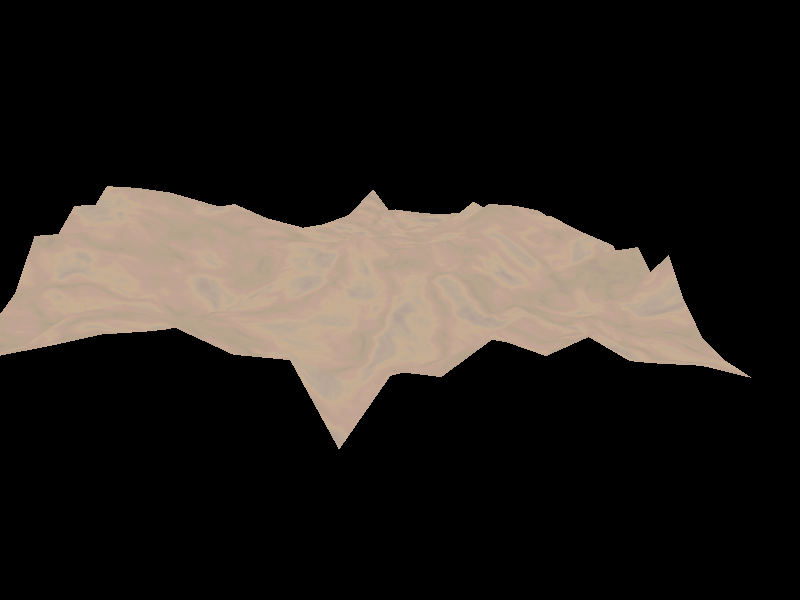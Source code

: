 #include "colors.inc"
#include "stones.inc"
#include "textures.inc"
#include "shapes.inc"
#include "glass.inc"
#include "metals.inc"
#include "woods.inc"
#declare c1 = texture { T_Stone1 scale 1 }
light_source { <0, 2, 2> color White}
camera { location <3, 1, -3> look_at  <3,0,3>  }
mesh {
triangle{< 0.29412, 0.00000, 0.29412>,< 0.58824, 0.10102, 0.29412>,< 0.58824, 0.07689, 0.58824> texture {c1}}
triangle{< 0.29412, 0.00000, 0.29412>,< 0.29412, 0.08625, 0.58824>,< 0.58824, 0.07689, 0.58824> texture {c1}}
triangle{< 0.29412, 0.08625, 0.58824>,< 0.58824, 0.07689, 0.58824>,< 0.58824, 0.17564, 0.88235> texture {c1}}
triangle{< 0.29412, 0.08625, 0.58824>,< 0.29412, 0.16282, 0.88235>,< 0.58824, 0.17564, 0.88235> texture {c1}}
triangle{< 0.29412, 0.16282, 0.88235>,< 0.58824, 0.17564, 0.88235>,< 0.58824, 0.40110, 1.17647> texture {c1}}
triangle{< 0.29412, 0.16282, 0.88235>,< 0.29412, 0.35054, 1.17647>,< 0.58824, 0.40110, 1.17647> texture {c1}}
triangle{< 0.29412, 0.35054, 1.17647>,< 0.58824, 0.40110, 1.17647>,< 0.58824, 0.53009, 1.47059> texture {c1}}
triangle{< 0.29412, 0.35054, 1.17647>,< 0.29412, 0.73699, 1.47059>,< 0.58824, 0.53009, 1.47059> texture {c1}}
triangle{< 0.29412, 0.73699, 1.47059>,< 0.58824, 0.53009, 1.47059>,< 0.58824, 0.75492, 1.76471> texture {c1}}
triangle{< 0.29412, 0.73699, 1.47059>,< 0.29412, 0.71703, 1.76471>,< 0.58824, 0.75492, 1.76471> texture {c1}}
triangle{< 0.29412, 0.71703, 1.76471>,< 0.58824, 0.75492, 1.76471>,< 0.58824, 0.94186, 2.05882> texture {c1}}
triangle{< 0.29412, 0.71703, 1.76471>,< 0.29412, 0.95205, 2.05882>,< 0.58824, 0.94186, 2.05882> texture {c1}}
triangle{< 0.29412, 0.95205, 2.05882>,< 0.58824, 0.94186, 2.05882>,< 0.58824, 0.97059, 2.35294> texture {c1}}
triangle{< 0.29412, 0.95205, 2.05882>,< 0.29412, 0.91636, 2.35294>,< 0.58824, 0.97059, 2.35294> texture {c1}}
triangle{< 0.29412, 0.91636, 2.35294>,< 0.58824, 0.97059, 2.35294>,< 0.58824, 1.10987, 2.64706> texture {c1}}
triangle{< 0.29412, 0.91636, 2.35294>,< 0.29412, 1.12631, 2.64706>,< 0.58824, 1.10987, 2.64706> texture {c1}}
triangle{< 0.29412, 1.12631, 2.64706>,< 0.58824, 1.10987, 2.64706>,< 0.58824, 0.99107, 2.94118> texture {c1}}
triangle{< 0.29412, 1.12631, 2.64706>,< 0.29412, 0.80078, 2.94118>,< 0.58824, 0.99107, 2.94118> texture {c1}}
triangle{< 0.29412, 0.80078, 2.94118>,< 0.58824, 0.99107, 2.94118>,< 0.58824, 0.78694, 3.23529> texture {c1}}
triangle{< 0.29412, 0.80078, 2.94118>,< 0.29412, 0.65139, 3.23529>,< 0.58824, 0.78694, 3.23529> texture {c1}}
triangle{< 0.29412, 0.65139, 3.23529>,< 0.58824, 0.78694, 3.23529>,< 0.58824, 0.60315, 3.52941> texture {c1}}
triangle{< 0.29412, 0.65139, 3.23529>,< 0.29412, 0.52915, 3.52941>,< 0.58824, 0.60315, 3.52941> texture {c1}}
triangle{< 0.29412, 0.52915, 3.52941>,< 0.58824, 0.60315, 3.52941>,< 0.58824, 0.44604, 3.82353> texture {c1}}
triangle{< 0.29412, 0.52915, 3.52941>,< 0.29412, 0.36533, 3.82353>,< 0.58824, 0.44604, 3.82353> texture {c1}}
triangle{< 0.29412, 0.36533, 3.82353>,< 0.58824, 0.44604, 3.82353>,< 0.58824, 0.38926, 4.11765> texture {c1}}
triangle{< 0.29412, 0.36533, 3.82353>,< 0.29412, 0.33351, 4.11765>,< 0.58824, 0.38926, 4.11765> texture {c1}}
triangle{< 0.29412, 0.33351, 4.11765>,< 0.58824, 0.38926, 4.11765>,< 0.58824, 0.32905, 4.41176> texture {c1}}
triangle{< 0.29412, 0.33351, 4.11765>,< 0.29412, 0.33498, 4.41176>,< 0.58824, 0.32905, 4.41176> texture {c1}}
triangle{< 0.29412, 0.33498, 4.41176>,< 0.58824, 0.32905, 4.41176>,< 0.58824, 0.30423, 4.70588> texture {c1}}
triangle{< 0.29412, 0.33498, 4.41176>,< 0.29412, 0.21127, 4.70588>,< 0.58824, 0.30423, 4.70588> texture {c1}}
triangle{< 0.29412, 0.21127, 4.70588>,< 0.58824, 0.30423, 4.70588>,< 0.58824, 0.21513, 5.00000> texture {c1}}
triangle{< 0.29412, 0.21127, 4.70588>,< 0.29412, 0.00000, 5.00000>,< 0.58824, 0.21513, 5.00000> texture {c1}}
triangle{< 0.58824, 0.10102, 0.29412>,< 0.88235, 0.18938, 0.29412>,< 0.88235, 0.12125, 0.58824> texture {c1}}
triangle{< 0.58824, 0.10102, 0.29412>,< 0.58824, 0.07689, 0.58824>,< 0.88235, 0.12125, 0.58824> texture {c1}}
triangle{< 0.58824, 0.07689, 0.58824>,< 0.88235, 0.12125, 0.58824>,< 0.88235, 0.11469, 0.88235> texture {c1}}
triangle{< 0.58824, 0.07689, 0.58824>,< 0.58824, 0.17564, 0.88235>,< 0.88235, 0.11469, 0.88235> texture {c1}}
triangle{< 0.58824, 0.17564, 0.88235>,< 0.88235, 0.11469, 0.88235>,< 0.88235, 0.25413, 1.17647> texture {c1}}
triangle{< 0.58824, 0.17564, 0.88235>,< 0.58824, 0.40110, 1.17647>,< 0.88235, 0.25413, 1.17647> texture {c1}}
triangle{< 0.58824, 0.40110, 1.17647>,< 0.88235, 0.25413, 1.17647>,< 0.88235, 0.51562, 1.47059> texture {c1}}
triangle{< 0.58824, 0.40110, 1.17647>,< 0.58824, 0.53009, 1.47059>,< 0.88235, 0.51562, 1.47059> texture {c1}}
triangle{< 0.58824, 0.53009, 1.47059>,< 0.88235, 0.51562, 1.47059>,< 0.88235, 0.70409, 1.76471> texture {c1}}
triangle{< 0.58824, 0.53009, 1.47059>,< 0.58824, 0.75492, 1.76471>,< 0.88235, 0.70409, 1.76471> texture {c1}}
triangle{< 0.58824, 0.75492, 1.76471>,< 0.88235, 0.70409, 1.76471>,< 0.88235, 0.83213, 2.05882> texture {c1}}
triangle{< 0.58824, 0.75492, 1.76471>,< 0.58824, 0.94186, 2.05882>,< 0.88235, 0.83213, 2.05882> texture {c1}}
triangle{< 0.58824, 0.94186, 2.05882>,< 0.88235, 0.83213, 2.05882>,< 0.88235, 0.91396, 2.35294> texture {c1}}
triangle{< 0.58824, 0.94186, 2.05882>,< 0.58824, 0.97059, 2.35294>,< 0.88235, 0.91396, 2.35294> texture {c1}}
triangle{< 0.58824, 0.97059, 2.35294>,< 0.88235, 0.91396, 2.35294>,< 0.88235, 1.06682, 2.64706> texture {c1}}
triangle{< 0.58824, 0.97059, 2.35294>,< 0.58824, 1.10987, 2.64706>,< 0.88235, 1.06682, 2.64706> texture {c1}}
triangle{< 0.58824, 1.10987, 2.64706>,< 0.88235, 1.06682, 2.64706>,< 0.88235, 0.93853, 2.94118> texture {c1}}
triangle{< 0.58824, 1.10987, 2.64706>,< 0.58824, 0.99107, 2.94118>,< 0.88235, 0.93853, 2.94118> texture {c1}}
triangle{< 0.58824, 0.99107, 2.94118>,< 0.88235, 0.93853, 2.94118>,< 0.88235, 0.90801, 3.23529> texture {c1}}
triangle{< 0.58824, 0.99107, 2.94118>,< 0.58824, 0.78694, 3.23529>,< 0.88235, 0.90801, 3.23529> texture {c1}}
triangle{< 0.58824, 0.78694, 3.23529>,< 0.88235, 0.90801, 3.23529>,< 0.88235, 0.62305, 3.52941> texture {c1}}
triangle{< 0.58824, 0.78694, 3.23529>,< 0.58824, 0.60315, 3.52941>,< 0.88235, 0.62305, 3.52941> texture {c1}}
triangle{< 0.58824, 0.60315, 3.52941>,< 0.88235, 0.62305, 3.52941>,< 0.88235, 0.43331, 3.82353> texture {c1}}
triangle{< 0.58824, 0.60315, 3.52941>,< 0.58824, 0.44604, 3.82353>,< 0.88235, 0.43331, 3.82353> texture {c1}}
triangle{< 0.58824, 0.44604, 3.82353>,< 0.88235, 0.43331, 3.82353>,< 0.88235, 0.34369, 4.11765> texture {c1}}
triangle{< 0.58824, 0.44604, 3.82353>,< 0.58824, 0.38926, 4.11765>,< 0.88235, 0.34369, 4.11765> texture {c1}}
triangle{< 0.58824, 0.38926, 4.11765>,< 0.88235, 0.34369, 4.11765>,< 0.88235, 0.39161, 4.41176> texture {c1}}
triangle{< 0.58824, 0.38926, 4.11765>,< 0.58824, 0.32905, 4.41176>,< 0.88235, 0.39161, 4.41176> texture {c1}}
triangle{< 0.58824, 0.32905, 4.41176>,< 0.88235, 0.39161, 4.41176>,< 0.88235, 0.27337, 4.70588> texture {c1}}
triangle{< 0.58824, 0.32905, 4.41176>,< 0.58824, 0.30423, 4.70588>,< 0.88235, 0.27337, 4.70588> texture {c1}}
triangle{< 0.58824, 0.30423, 4.70588>,< 0.88235, 0.27337, 4.70588>,< 0.88235, 0.22332, 5.00000> texture {c1}}
triangle{< 0.58824, 0.30423, 4.70588>,< 0.58824, 0.21513, 5.00000>,< 0.88235, 0.22332, 5.00000> texture {c1}}
triangle{< 0.88235, 0.18938, 0.29412>,< 1.17647, 0.37427, 0.29412>,< 1.17647, 0.18771, 0.58824> texture {c1}}
triangle{< 0.88235, 0.18938, 0.29412>,< 0.88235, 0.12125, 0.58824>,< 1.17647, 0.18771, 0.58824> texture {c1}}
triangle{< 0.88235, 0.12125, 0.58824>,< 1.17647, 0.18771, 0.58824>,< 1.17647, 0.24626, 0.88235> texture {c1}}
triangle{< 0.88235, 0.12125, 0.58824>,< 0.88235, 0.11469, 0.88235>,< 1.17647, 0.24626, 0.88235> texture {c1}}
triangle{< 0.88235, 0.11469, 0.88235>,< 1.17647, 0.24626, 0.88235>,< 1.17647, 0.23398, 1.17647> texture {c1}}
triangle{< 0.88235, 0.11469, 0.88235>,< 0.88235, 0.25413, 1.17647>,< 1.17647, 0.23398, 1.17647> texture {c1}}
triangle{< 0.88235, 0.25413, 1.17647>,< 1.17647, 0.23398, 1.17647>,< 1.17647, 0.32908, 1.47059> texture {c1}}
triangle{< 0.88235, 0.25413, 1.17647>,< 0.88235, 0.51562, 1.47059>,< 1.17647, 0.32908, 1.47059> texture {c1}}
triangle{< 0.88235, 0.51562, 1.47059>,< 1.17647, 0.32908, 1.47059>,< 1.17647, 0.53430, 1.76471> texture {c1}}
triangle{< 0.88235, 0.51562, 1.47059>,< 0.88235, 0.70409, 1.76471>,< 1.17647, 0.53430, 1.76471> texture {c1}}
triangle{< 0.88235, 0.70409, 1.76471>,< 1.17647, 0.53430, 1.76471>,< 1.17647, 0.64609, 2.05882> texture {c1}}
triangle{< 0.88235, 0.70409, 1.76471>,< 0.88235, 0.83213, 2.05882>,< 1.17647, 0.64609, 2.05882> texture {c1}}
triangle{< 0.88235, 0.83213, 2.05882>,< 1.17647, 0.64609, 2.05882>,< 1.17647, 0.85689, 2.35294> texture {c1}}
triangle{< 0.88235, 0.83213, 2.05882>,< 0.88235, 0.91396, 2.35294>,< 1.17647, 0.85689, 2.35294> texture {c1}}
triangle{< 0.88235, 0.91396, 2.35294>,< 1.17647, 0.85689, 2.35294>,< 1.17647, 0.91746, 2.64706> texture {c1}}
triangle{< 0.88235, 0.91396, 2.35294>,< 0.88235, 1.06682, 2.64706>,< 1.17647, 0.91746, 2.64706> texture {c1}}
triangle{< 0.88235, 1.06682, 2.64706>,< 1.17647, 0.91746, 2.64706>,< 1.17647, 0.95354, 2.94118> texture {c1}}
triangle{< 0.88235, 1.06682, 2.64706>,< 0.88235, 0.93853, 2.94118>,< 1.17647, 0.95354, 2.94118> texture {c1}}
triangle{< 0.88235, 0.93853, 2.94118>,< 1.17647, 0.95354, 2.94118>,< 1.17647, 0.80259, 3.23529> texture {c1}}
triangle{< 0.88235, 0.93853, 2.94118>,< 0.88235, 0.90801, 3.23529>,< 1.17647, 0.80259, 3.23529> texture {c1}}
triangle{< 0.88235, 0.90801, 3.23529>,< 1.17647, 0.80259, 3.23529>,< 1.17647, 0.60921, 3.52941> texture {c1}}
triangle{< 0.88235, 0.90801, 3.23529>,< 0.88235, 0.62305, 3.52941>,< 1.17647, 0.60921, 3.52941> texture {c1}}
triangle{< 0.88235, 0.62305, 3.52941>,< 1.17647, 0.60921, 3.52941>,< 1.17647, 0.55010, 3.82353> texture {c1}}
triangle{< 0.88235, 0.62305, 3.52941>,< 0.88235, 0.43331, 3.82353>,< 1.17647, 0.55010, 3.82353> texture {c1}}
triangle{< 0.88235, 0.43331, 3.82353>,< 1.17647, 0.55010, 3.82353>,< 1.17647, 0.41888, 4.11765> texture {c1}}
triangle{< 0.88235, 0.43331, 3.82353>,< 0.88235, 0.34369, 4.11765>,< 1.17647, 0.41888, 4.11765> texture {c1}}
triangle{< 0.88235, 0.34369, 4.11765>,< 1.17647, 0.41888, 4.11765>,< 1.17647, 0.37822, 4.41176> texture {c1}}
triangle{< 0.88235, 0.34369, 4.11765>,< 0.88235, 0.39161, 4.41176>,< 1.17647, 0.37822, 4.41176> texture {c1}}
triangle{< 0.88235, 0.39161, 4.41176>,< 1.17647, 0.37822, 4.41176>,< 1.17647, 0.40988, 4.70588> texture {c1}}
triangle{< 0.88235, 0.39161, 4.41176>,< 0.88235, 0.27337, 4.70588>,< 1.17647, 0.40988, 4.70588> texture {c1}}
triangle{< 0.88235, 0.27337, 4.70588>,< 1.17647, 0.40988, 4.70588>,< 1.17647, 0.23265, 5.00000> texture {c1}}
triangle{< 0.88235, 0.27337, 4.70588>,< 0.88235, 0.22332, 5.00000>,< 1.17647, 0.23265, 5.00000> texture {c1}}
triangle{< 1.17647, 0.37427, 0.29412>,< 1.47059, 0.42715, 0.29412>,< 1.47059, 0.20752, 0.58824> texture {c1}}
triangle{< 1.17647, 0.37427, 0.29412>,< 1.17647, 0.18771, 0.58824>,< 1.47059, 0.20752, 0.58824> texture {c1}}
triangle{< 1.17647, 0.18771, 0.58824>,< 1.47059, 0.20752, 0.58824>,< 1.47059, 0.15670, 0.88235> texture {c1}}
triangle{< 1.17647, 0.18771, 0.58824>,< 1.17647, 0.24626, 0.88235>,< 1.47059, 0.15670, 0.88235> texture {c1}}
triangle{< 1.17647, 0.24626, 0.88235>,< 1.47059, 0.15670, 0.88235>,< 1.47059, 0.17654, 1.17647> texture {c1}}
triangle{< 1.17647, 0.24626, 0.88235>,< 1.17647, 0.23398, 1.17647>,< 1.47059, 0.17654, 1.17647> texture {c1}}
triangle{< 1.17647, 0.23398, 1.17647>,< 1.47059, 0.17654, 1.17647>,< 1.47059,-0.01573, 1.47059> texture {c1}}
triangle{< 1.17647, 0.23398, 1.17647>,< 1.17647, 0.32908, 1.47059>,< 1.47059,-0.01573, 1.47059> texture {c1}}
triangle{< 1.17647, 0.32908, 1.47059>,< 1.47059,-0.01573, 1.47059>,< 1.47059, 0.40917, 1.76471> texture {c1}}
triangle{< 1.17647, 0.32908, 1.47059>,< 1.17647, 0.53430, 1.76471>,< 1.47059, 0.40917, 1.76471> texture {c1}}
triangle{< 1.17647, 0.53430, 1.76471>,< 1.47059, 0.40917, 1.76471>,< 1.47059, 0.64279, 2.05882> texture {c1}}
triangle{< 1.17647, 0.53430, 1.76471>,< 1.17647, 0.64609, 2.05882>,< 1.47059, 0.64279, 2.05882> texture {c1}}
triangle{< 1.17647, 0.64609, 2.05882>,< 1.47059, 0.64279, 2.05882>,< 1.47059, 0.82530, 2.35294> texture {c1}}
triangle{< 1.17647, 0.64609, 2.05882>,< 1.17647, 0.85689, 2.35294>,< 1.47059, 0.82530, 2.35294> texture {c1}}
triangle{< 1.17647, 0.85689, 2.35294>,< 1.47059, 0.82530, 2.35294>,< 1.47059, 0.96235, 2.64706> texture {c1}}
triangle{< 1.17647, 0.85689, 2.35294>,< 1.17647, 0.91746, 2.64706>,< 1.47059, 0.96235, 2.64706> texture {c1}}
triangle{< 1.17647, 0.91746, 2.64706>,< 1.47059, 0.96235, 2.64706>,< 1.47059, 0.87639, 2.94118> texture {c1}}
triangle{< 1.17647, 0.91746, 2.64706>,< 1.17647, 0.95354, 2.94118>,< 1.47059, 0.87639, 2.94118> texture {c1}}
triangle{< 1.17647, 0.95354, 2.94118>,< 1.47059, 0.87639, 2.94118>,< 1.47059, 0.83357, 3.23529> texture {c1}}
triangle{< 1.17647, 0.95354, 2.94118>,< 1.17647, 0.80259, 3.23529>,< 1.47059, 0.83357, 3.23529> texture {c1}}
triangle{< 1.17647, 0.80259, 3.23529>,< 1.47059, 0.83357, 3.23529>,< 1.47059, 0.63542, 3.52941> texture {c1}}
triangle{< 1.17647, 0.80259, 3.23529>,< 1.17647, 0.60921, 3.52941>,< 1.47059, 0.63542, 3.52941> texture {c1}}
triangle{< 1.17647, 0.60921, 3.52941>,< 1.47059, 0.63542, 3.52941>,< 1.47059, 0.53342, 3.82353> texture {c1}}
triangle{< 1.17647, 0.60921, 3.52941>,< 1.17647, 0.55010, 3.82353>,< 1.47059, 0.53342, 3.82353> texture {c1}}
triangle{< 1.17647, 0.55010, 3.82353>,< 1.47059, 0.53342, 3.82353>,< 1.47059, 0.49394, 4.11765> texture {c1}}
triangle{< 1.17647, 0.55010, 3.82353>,< 1.17647, 0.41888, 4.11765>,< 1.47059, 0.49394, 4.11765> texture {c1}}
triangle{< 1.17647, 0.41888, 4.11765>,< 1.47059, 0.49394, 4.11765>,< 1.47059, 0.60269, 4.41176> texture {c1}}
triangle{< 1.17647, 0.41888, 4.11765>,< 1.17647, 0.37822, 4.41176>,< 1.47059, 0.60269, 4.41176> texture {c1}}
triangle{< 1.17647, 0.37822, 4.41176>,< 1.47059, 0.60269, 4.41176>,< 1.47059, 0.51535, 4.70588> texture {c1}}
triangle{< 1.17647, 0.37822, 4.41176>,< 1.17647, 0.40988, 4.70588>,< 1.47059, 0.51535, 4.70588> texture {c1}}
triangle{< 1.17647, 0.40988, 4.70588>,< 1.47059, 0.51535, 4.70588>,< 1.47059, 0.40219, 5.00000> texture {c1}}
triangle{< 1.17647, 0.40988, 4.70588>,< 1.17647, 0.23265, 5.00000>,< 1.47059, 0.40219, 5.00000> texture {c1}}
triangle{< 1.47059, 0.42715, 0.29412>,< 1.76471, 0.28148, 0.29412>,< 1.76471, 0.27038, 0.58824> texture {c1}}
triangle{< 1.47059, 0.42715, 0.29412>,< 1.47059, 0.20752, 0.58824>,< 1.76471, 0.27038, 0.58824> texture {c1}}
triangle{< 1.47059, 0.20752, 0.58824>,< 1.76471, 0.27038, 0.58824>,< 1.76471, 0.24097, 0.88235> texture {c1}}
triangle{< 1.47059, 0.20752, 0.58824>,< 1.47059, 0.15670, 0.88235>,< 1.76471, 0.24097, 0.88235> texture {c1}}
triangle{< 1.47059, 0.15670, 0.88235>,< 1.76471, 0.24097, 0.88235>,< 1.76471, 0.23575, 1.17647> texture {c1}}
triangle{< 1.47059, 0.15670, 0.88235>,< 1.47059, 0.17654, 1.17647>,< 1.76471, 0.23575, 1.17647> texture {c1}}
triangle{< 1.47059, 0.17654, 1.17647>,< 1.76471, 0.23575, 1.17647>,< 1.76471, 0.17179, 1.47059> texture {c1}}
triangle{< 1.47059, 0.17654, 1.17647>,< 1.47059,-0.01573, 1.47059>,< 1.76471, 0.17179, 1.47059> texture {c1}}
triangle{< 1.47059,-0.01573, 1.47059>,< 1.76471, 0.17179, 1.47059>,< 1.76471, 0.32699, 1.76471> texture {c1}}
triangle{< 1.47059,-0.01573, 1.47059>,< 1.47059, 0.40917, 1.76471>,< 1.76471, 0.32699, 1.76471> texture {c1}}
triangle{< 1.47059, 0.40917, 1.76471>,< 1.76471, 0.32699, 1.76471>,< 1.76471, 0.55132, 2.05882> texture {c1}}
triangle{< 1.47059, 0.40917, 1.76471>,< 1.47059, 0.64279, 2.05882>,< 1.76471, 0.55132, 2.05882> texture {c1}}
triangle{< 1.47059, 0.64279, 2.05882>,< 1.76471, 0.55132, 2.05882>,< 1.76471, 0.74461, 2.35294> texture {c1}}
triangle{< 1.47059, 0.64279, 2.05882>,< 1.47059, 0.82530, 2.35294>,< 1.76471, 0.74461, 2.35294> texture {c1}}
triangle{< 1.47059, 0.82530, 2.35294>,< 1.76471, 0.74461, 2.35294>,< 1.76471, 0.83227, 2.64706> texture {c1}}
triangle{< 1.47059, 0.82530, 2.35294>,< 1.47059, 0.96235, 2.64706>,< 1.76471, 0.83227, 2.64706> texture {c1}}
triangle{< 1.47059, 0.96235, 2.64706>,< 1.76471, 0.83227, 2.64706>,< 1.76471, 0.78751, 2.94118> texture {c1}}
triangle{< 1.47059, 0.96235, 2.64706>,< 1.47059, 0.87639, 2.94118>,< 1.76471, 0.78751, 2.94118> texture {c1}}
triangle{< 1.47059, 0.87639, 2.94118>,< 1.76471, 0.78751, 2.94118>,< 1.76471, 0.73884, 3.23529> texture {c1}}
triangle{< 1.47059, 0.87639, 2.94118>,< 1.47059, 0.83357, 3.23529>,< 1.76471, 0.73884, 3.23529> texture {c1}}
triangle{< 1.47059, 0.83357, 3.23529>,< 1.76471, 0.73884, 3.23529>,< 1.76471, 0.53539, 3.52941> texture {c1}}
triangle{< 1.47059, 0.83357, 3.23529>,< 1.47059, 0.63542, 3.52941>,< 1.76471, 0.53539, 3.52941> texture {c1}}
triangle{< 1.47059, 0.63542, 3.52941>,< 1.76471, 0.53539, 3.52941>,< 1.76471, 0.45483, 3.82353> texture {c1}}
triangle{< 1.47059, 0.63542, 3.52941>,< 1.47059, 0.53342, 3.82353>,< 1.76471, 0.45483, 3.82353> texture {c1}}
triangle{< 1.47059, 0.53342, 3.82353>,< 1.76471, 0.45483, 3.82353>,< 1.76471, 0.55115, 4.11765> texture {c1}}
triangle{< 1.47059, 0.53342, 3.82353>,< 1.47059, 0.49394, 4.11765>,< 1.76471, 0.55115, 4.11765> texture {c1}}
triangle{< 1.47059, 0.49394, 4.11765>,< 1.76471, 0.55115, 4.11765>,< 1.76471, 0.65598, 4.41176> texture {c1}}
triangle{< 1.47059, 0.49394, 4.11765>,< 1.47059, 0.60269, 4.41176>,< 1.76471, 0.65598, 4.41176> texture {c1}}
triangle{< 1.47059, 0.60269, 4.41176>,< 1.76471, 0.65598, 4.41176>,< 1.76471, 0.49000, 4.70588> texture {c1}}
triangle{< 1.47059, 0.60269, 4.41176>,< 1.47059, 0.51535, 4.70588>,< 1.76471, 0.49000, 4.70588> texture {c1}}
triangle{< 1.47059, 0.51535, 4.70588>,< 1.76471, 0.49000, 4.70588>,< 1.76471, 0.45129, 5.00000> texture {c1}}
triangle{< 1.47059, 0.51535, 4.70588>,< 1.47059, 0.40219, 5.00000>,< 1.76471, 0.45129, 5.00000> texture {c1}}
triangle{< 1.76471, 0.28148, 0.29412>,< 2.05882, 0.13748, 0.29412>,< 2.05882, 0.15096, 0.58824> texture {c1}}
triangle{< 1.76471, 0.28148, 0.29412>,< 1.76471, 0.27038, 0.58824>,< 2.05882, 0.15096, 0.58824> texture {c1}}
triangle{< 1.76471, 0.27038, 0.58824>,< 2.05882, 0.15096, 0.58824>,< 2.05882, 0.18151, 0.88235> texture {c1}}
triangle{< 1.76471, 0.27038, 0.58824>,< 1.76471, 0.24097, 0.88235>,< 2.05882, 0.18151, 0.88235> texture {c1}}
triangle{< 1.76471, 0.24097, 0.88235>,< 2.05882, 0.18151, 0.88235>,< 2.05882, 0.22862, 1.17647> texture {c1}}
triangle{< 1.76471, 0.24097, 0.88235>,< 1.76471, 0.23575, 1.17647>,< 2.05882, 0.22862, 1.17647> texture {c1}}
triangle{< 1.76471, 0.23575, 1.17647>,< 2.05882, 0.22862, 1.17647>,< 2.05882, 0.34272, 1.47059> texture {c1}}
triangle{< 1.76471, 0.23575, 1.17647>,< 1.76471, 0.17179, 1.47059>,< 2.05882, 0.34272, 1.47059> texture {c1}}
triangle{< 1.76471, 0.17179, 1.47059>,< 2.05882, 0.34272, 1.47059>,< 2.05882, 0.42880, 1.76471> texture {c1}}
triangle{< 1.76471, 0.17179, 1.47059>,< 1.76471, 0.32699, 1.76471>,< 2.05882, 0.42880, 1.76471> texture {c1}}
triangle{< 1.76471, 0.32699, 1.76471>,< 2.05882, 0.42880, 1.76471>,< 2.05882, 0.57508, 2.05882> texture {c1}}
triangle{< 1.76471, 0.32699, 1.76471>,< 1.76471, 0.55132, 2.05882>,< 2.05882, 0.57508, 2.05882> texture {c1}}
triangle{< 1.76471, 0.55132, 2.05882>,< 2.05882, 0.57508, 2.05882>,< 2.05882, 0.64145, 2.35294> texture {c1}}
triangle{< 1.76471, 0.55132, 2.05882>,< 1.76471, 0.74461, 2.35294>,< 2.05882, 0.64145, 2.35294> texture {c1}}
triangle{< 1.76471, 0.74461, 2.35294>,< 2.05882, 0.64145, 2.35294>,< 2.05882, 0.75419, 2.64706> texture {c1}}
triangle{< 1.76471, 0.74461, 2.35294>,< 1.76471, 0.83227, 2.64706>,< 2.05882, 0.75419, 2.64706> texture {c1}}
triangle{< 1.76471, 0.83227, 2.64706>,< 2.05882, 0.75419, 2.64706>,< 2.05882, 0.70412, 2.94118> texture {c1}}
triangle{< 1.76471, 0.83227, 2.64706>,< 1.76471, 0.78751, 2.94118>,< 2.05882, 0.70412, 2.94118> texture {c1}}
triangle{< 1.76471, 0.78751, 2.94118>,< 2.05882, 0.70412, 2.94118>,< 2.05882, 0.61951, 3.23529> texture {c1}}
triangle{< 1.76471, 0.78751, 2.94118>,< 1.76471, 0.73884, 3.23529>,< 2.05882, 0.61951, 3.23529> texture {c1}}
triangle{< 1.76471, 0.73884, 3.23529>,< 2.05882, 0.61951, 3.23529>,< 2.05882, 0.53101, 3.52941> texture {c1}}
triangle{< 1.76471, 0.73884, 3.23529>,< 1.76471, 0.53539, 3.52941>,< 2.05882, 0.53101, 3.52941> texture {c1}}
triangle{< 1.76471, 0.53539, 3.52941>,< 2.05882, 0.53101, 3.52941>,< 2.05882, 0.46749, 3.82353> texture {c1}}
triangle{< 1.76471, 0.53539, 3.52941>,< 1.76471, 0.45483, 3.82353>,< 2.05882, 0.46749, 3.82353> texture {c1}}
triangle{< 1.76471, 0.45483, 3.82353>,< 2.05882, 0.46749, 3.82353>,< 2.05882, 0.64445, 4.11765> texture {c1}}
triangle{< 1.76471, 0.45483, 3.82353>,< 1.76471, 0.55115, 4.11765>,< 2.05882, 0.64445, 4.11765> texture {c1}}
triangle{< 1.76471, 0.55115, 4.11765>,< 2.05882, 0.64445, 4.11765>,< 2.05882, 0.70524, 4.41176> texture {c1}}
triangle{< 1.76471, 0.55115, 4.11765>,< 1.76471, 0.65598, 4.41176>,< 2.05882, 0.70524, 4.41176> texture {c1}}
triangle{< 1.76471, 0.65598, 4.41176>,< 2.05882, 0.70524, 4.41176>,< 2.05882, 0.66578, 4.70588> texture {c1}}
triangle{< 1.76471, 0.65598, 4.41176>,< 1.76471, 0.49000, 4.70588>,< 2.05882, 0.66578, 4.70588> texture {c1}}
triangle{< 1.76471, 0.49000, 4.70588>,< 2.05882, 0.66578, 4.70588>,< 2.05882, 0.46612, 5.00000> texture {c1}}
triangle{< 1.76471, 0.49000, 4.70588>,< 1.76471, 0.45129, 5.00000>,< 2.05882, 0.46612, 5.00000> texture {c1}}
triangle{< 2.05882, 0.13748, 0.29412>,< 2.35294, 0.15863, 0.29412>,< 2.35294, 0.02293, 0.58824> texture {c1}}
triangle{< 2.05882, 0.13748, 0.29412>,< 2.05882, 0.15096, 0.58824>,< 2.35294, 0.02293, 0.58824> texture {c1}}
triangle{< 2.05882, 0.15096, 0.58824>,< 2.35294, 0.02293, 0.58824>,< 2.35294, 0.08449, 0.88235> texture {c1}}
triangle{< 2.05882, 0.15096, 0.58824>,< 2.05882, 0.18151, 0.88235>,< 2.35294, 0.08449, 0.88235> texture {c1}}
triangle{< 2.05882, 0.18151, 0.88235>,< 2.35294, 0.08449, 0.88235>,< 2.35294, 0.19554, 1.17647> texture {c1}}
triangle{< 2.05882, 0.18151, 0.88235>,< 2.05882, 0.22862, 1.17647>,< 2.35294, 0.19554, 1.17647> texture {c1}}
triangle{< 2.05882, 0.22862, 1.17647>,< 2.35294, 0.19554, 1.17647>,< 2.35294, 0.40131, 1.47059> texture {c1}}
triangle{< 2.05882, 0.22862, 1.17647>,< 2.05882, 0.34272, 1.47059>,< 2.35294, 0.40131, 1.47059> texture {c1}}
triangle{< 2.05882, 0.34272, 1.47059>,< 2.35294, 0.40131, 1.47059>,< 2.35294, 0.50448, 1.76471> texture {c1}}
triangle{< 2.05882, 0.34272, 1.47059>,< 2.05882, 0.42880, 1.76471>,< 2.35294, 0.50448, 1.76471> texture {c1}}
triangle{< 2.05882, 0.42880, 1.76471>,< 2.35294, 0.50448, 1.76471>,< 2.35294, 0.60880, 2.05882> texture {c1}}
triangle{< 2.05882, 0.42880, 1.76471>,< 2.05882, 0.57508, 2.05882>,< 2.35294, 0.60880, 2.05882> texture {c1}}
triangle{< 2.05882, 0.57508, 2.05882>,< 2.35294, 0.60880, 2.05882>,< 2.35294, 0.61587, 2.35294> texture {c1}}
triangle{< 2.05882, 0.57508, 2.05882>,< 2.05882, 0.64145, 2.35294>,< 2.35294, 0.61587, 2.35294> texture {c1}}
triangle{< 2.05882, 0.64145, 2.35294>,< 2.35294, 0.61587, 2.35294>,< 2.35294, 0.63844, 2.64706> texture {c1}}
triangle{< 2.05882, 0.64145, 2.35294>,< 2.05882, 0.75419, 2.64706>,< 2.35294, 0.63844, 2.64706> texture {c1}}
triangle{< 2.05882, 0.75419, 2.64706>,< 2.35294, 0.63844, 2.64706>,< 2.35294, 0.64981, 2.94118> texture {c1}}
triangle{< 2.05882, 0.75419, 2.64706>,< 2.05882, 0.70412, 2.94118>,< 2.35294, 0.64981, 2.94118> texture {c1}}
triangle{< 2.05882, 0.70412, 2.94118>,< 2.35294, 0.64981, 2.94118>,< 2.35294, 0.64396, 3.23529> texture {c1}}
triangle{< 2.05882, 0.70412, 2.94118>,< 2.05882, 0.61951, 3.23529>,< 2.35294, 0.64396, 3.23529> texture {c1}}
triangle{< 2.05882, 0.61951, 3.23529>,< 2.35294, 0.64396, 3.23529>,< 2.35294, 0.49475, 3.52941> texture {c1}}
triangle{< 2.05882, 0.61951, 3.23529>,< 2.05882, 0.53101, 3.52941>,< 2.35294, 0.49475, 3.52941> texture {c1}}
triangle{< 2.05882, 0.53101, 3.52941>,< 2.35294, 0.49475, 3.52941>,< 2.35294, 0.59160, 3.82353> texture {c1}}
triangle{< 2.05882, 0.53101, 3.52941>,< 2.05882, 0.46749, 3.82353>,< 2.35294, 0.59160, 3.82353> texture {c1}}
triangle{< 2.05882, 0.46749, 3.82353>,< 2.35294, 0.59160, 3.82353>,< 2.35294, 0.65062, 4.11765> texture {c1}}
triangle{< 2.05882, 0.46749, 3.82353>,< 2.05882, 0.64445, 4.11765>,< 2.35294, 0.65062, 4.11765> texture {c1}}
triangle{< 2.05882, 0.64445, 4.11765>,< 2.35294, 0.65062, 4.11765>,< 2.35294, 0.75481, 4.41176> texture {c1}}
triangle{< 2.05882, 0.64445, 4.11765>,< 2.05882, 0.70524, 4.41176>,< 2.35294, 0.75481, 4.41176> texture {c1}}
triangle{< 2.05882, 0.70524, 4.41176>,< 2.35294, 0.75481, 4.41176>,< 2.35294, 0.81304, 4.70588> texture {c1}}
triangle{< 2.05882, 0.70524, 4.41176>,< 2.05882, 0.66578, 4.70588>,< 2.35294, 0.81304, 4.70588> texture {c1}}
triangle{< 2.05882, 0.66578, 4.70588>,< 2.35294, 0.81304, 4.70588>,< 2.35294, 0.63049, 5.00000> texture {c1}}
triangle{< 2.05882, 0.66578, 4.70588>,< 2.05882, 0.46612, 5.00000>,< 2.35294, 0.63049, 5.00000> texture {c1}}
triangle{< 2.35294, 0.15863, 0.29412>,< 2.64706,-0.43130, 0.29412>,< 2.64706,-0.10291, 0.58824> texture {c1}}
triangle{< 2.35294, 0.15863, 0.29412>,< 2.35294, 0.02293, 0.58824>,< 2.64706,-0.10291, 0.58824> texture {c1}}
triangle{< 2.35294, 0.02293, 0.58824>,< 2.64706,-0.10291, 0.58824>,< 2.64706, 0.01566, 0.88235> texture {c1}}
triangle{< 2.35294, 0.02293, 0.58824>,< 2.35294, 0.08449, 0.88235>,< 2.64706, 0.01566, 0.88235> texture {c1}}
triangle{< 2.35294, 0.08449, 0.88235>,< 2.64706, 0.01566, 0.88235>,< 2.64706, 0.13966, 1.17647> texture {c1}}
triangle{< 2.35294, 0.08449, 0.88235>,< 2.35294, 0.19554, 1.17647>,< 2.64706, 0.13966, 1.17647> texture {c1}}
triangle{< 2.35294, 0.19554, 1.17647>,< 2.64706, 0.13966, 1.17647>,< 2.64706, 0.36309, 1.47059> texture {c1}}
triangle{< 2.35294, 0.19554, 1.17647>,< 2.35294, 0.40131, 1.47059>,< 2.64706, 0.36309, 1.47059> texture {c1}}
triangle{< 2.35294, 0.40131, 1.47059>,< 2.64706, 0.36309, 1.47059>,< 2.64706, 0.47895, 1.76471> texture {c1}}
triangle{< 2.35294, 0.40131, 1.47059>,< 2.35294, 0.50448, 1.76471>,< 2.64706, 0.47895, 1.76471> texture {c1}}
triangle{< 2.35294, 0.50448, 1.76471>,< 2.64706, 0.47895, 1.76471>,< 2.64706, 0.71876, 2.05882> texture {c1}}
triangle{< 2.35294, 0.50448, 1.76471>,< 2.35294, 0.60880, 2.05882>,< 2.64706, 0.71876, 2.05882> texture {c1}}
triangle{< 2.35294, 0.60880, 2.05882>,< 2.64706, 0.71876, 2.05882>,< 2.64706, 0.63715, 2.35294> texture {c1}}
triangle{< 2.35294, 0.60880, 2.05882>,< 2.35294, 0.61587, 2.35294>,< 2.64706, 0.63715, 2.35294> texture {c1}}
triangle{< 2.35294, 0.61587, 2.35294>,< 2.64706, 0.63715, 2.35294>,< 2.64706, 0.62945, 2.64706> texture {c1}}
triangle{< 2.35294, 0.61587, 2.35294>,< 2.35294, 0.63844, 2.64706>,< 2.64706, 0.62945, 2.64706> texture {c1}}
triangle{< 2.35294, 0.63844, 2.64706>,< 2.64706, 0.62945, 2.64706>,< 2.64706, 0.57417, 2.94118> texture {c1}}
triangle{< 2.35294, 0.63844, 2.64706>,< 2.35294, 0.64981, 2.94118>,< 2.64706, 0.57417, 2.94118> texture {c1}}
triangle{< 2.35294, 0.64981, 2.94118>,< 2.64706, 0.57417, 2.94118>,< 2.64706, 0.53079, 3.23529> texture {c1}}
triangle{< 2.35294, 0.64981, 2.94118>,< 2.35294, 0.64396, 3.23529>,< 2.64706, 0.53079, 3.23529> texture {c1}}
triangle{< 2.35294, 0.64396, 3.23529>,< 2.64706, 0.53079, 3.23529>,< 2.64706, 0.57357, 3.52941> texture {c1}}
triangle{< 2.35294, 0.64396, 3.23529>,< 2.35294, 0.49475, 3.52941>,< 2.64706, 0.57357, 3.52941> texture {c1}}
triangle{< 2.35294, 0.49475, 3.52941>,< 2.64706, 0.57357, 3.52941>,< 2.64706, 0.51293, 3.82353> texture {c1}}
triangle{< 2.35294, 0.49475, 3.52941>,< 2.35294, 0.59160, 3.82353>,< 2.64706, 0.51293, 3.82353> texture {c1}}
triangle{< 2.35294, 0.59160, 3.82353>,< 2.64706, 0.51293, 3.82353>,< 2.64706, 0.63713, 4.11765> texture {c1}}
triangle{< 2.35294, 0.59160, 3.82353>,< 2.35294, 0.65062, 4.11765>,< 2.64706, 0.63713, 4.11765> texture {c1}}
triangle{< 2.35294, 0.65062, 4.11765>,< 2.64706, 0.63713, 4.11765>,< 2.64706, 0.81822, 4.41176> texture {c1}}
triangle{< 2.35294, 0.65062, 4.11765>,< 2.35294, 0.75481, 4.41176>,< 2.64706, 0.81822, 4.41176> texture {c1}}
triangle{< 2.35294, 0.75481, 4.41176>,< 2.64706, 0.81822, 4.41176>,< 2.64706, 0.86964, 4.70588> texture {c1}}
triangle{< 2.35294, 0.75481, 4.41176>,< 2.35294, 0.81304, 4.70588>,< 2.64706, 0.86964, 4.70588> texture {c1}}
triangle{< 2.35294, 0.81304, 4.70588>,< 2.64706, 0.86964, 4.70588>,< 2.64706, 1.14148, 5.00000> texture {c1}}
triangle{< 2.35294, 0.81304, 4.70588>,< 2.35294, 0.63049, 5.00000>,< 2.64706, 1.14148, 5.00000> texture {c1}}
triangle{< 2.64706,-0.43130, 0.29412>,< 2.94118, 0.04274, 0.29412>,< 2.94118,-0.07465, 0.58824> texture {c1}}
triangle{< 2.64706,-0.43130, 0.29412>,< 2.64706,-0.10291, 0.58824>,< 2.94118,-0.07465, 0.58824> texture {c1}}
triangle{< 2.64706,-0.10291, 0.58824>,< 2.94118,-0.07465, 0.58824>,< 2.94118,-0.02753, 0.88235> texture {c1}}
triangle{< 2.64706,-0.10291, 0.58824>,< 2.64706, 0.01566, 0.88235>,< 2.94118,-0.02753, 0.88235> texture {c1}}
triangle{< 2.64706, 0.01566, 0.88235>,< 2.94118,-0.02753, 0.88235>,< 2.94118, 0.17143, 1.17647> texture {c1}}
triangle{< 2.64706, 0.01566, 0.88235>,< 2.64706, 0.13966, 1.17647>,< 2.94118, 0.17143, 1.17647> texture {c1}}
triangle{< 2.64706, 0.13966, 1.17647>,< 2.94118, 0.17143, 1.17647>,< 2.94118, 0.33423, 1.47059> texture {c1}}
triangle{< 2.64706, 0.13966, 1.17647>,< 2.64706, 0.36309, 1.47059>,< 2.94118, 0.33423, 1.47059> texture {c1}}
triangle{< 2.64706, 0.36309, 1.47059>,< 2.94118, 0.33423, 1.47059>,< 2.94118, 0.45671, 1.76471> texture {c1}}
triangle{< 2.64706, 0.36309, 1.47059>,< 2.64706, 0.47895, 1.76471>,< 2.94118, 0.45671, 1.76471> texture {c1}}
triangle{< 2.64706, 0.47895, 1.76471>,< 2.94118, 0.45671, 1.76471>,< 2.94118, 0.57055, 2.05882> texture {c1}}
triangle{< 2.64706, 0.47895, 1.76471>,< 2.64706, 0.71876, 2.05882>,< 2.94118, 0.57055, 2.05882> texture {c1}}
triangle{< 2.64706, 0.71876, 2.05882>,< 2.94118, 0.57055, 2.05882>,< 2.94118, 0.60314, 2.35294> texture {c1}}
triangle{< 2.64706, 0.71876, 2.05882>,< 2.64706, 0.63715, 2.35294>,< 2.94118, 0.60314, 2.35294> texture {c1}}
triangle{< 2.64706, 0.63715, 2.35294>,< 2.94118, 0.60314, 2.35294>,< 2.94118, 0.69400, 2.64706> texture {c1}}
triangle{< 2.64706, 0.63715, 2.35294>,< 2.64706, 0.62945, 2.64706>,< 2.94118, 0.69400, 2.64706> texture {c1}}
triangle{< 2.64706, 0.62945, 2.64706>,< 2.94118, 0.69400, 2.64706>,< 2.94118, 0.65912, 2.94118> texture {c1}}
triangle{< 2.64706, 0.62945, 2.64706>,< 2.64706, 0.57417, 2.94118>,< 2.94118, 0.65912, 2.94118> texture {c1}}
triangle{< 2.64706, 0.57417, 2.94118>,< 2.94118, 0.65912, 2.94118>,< 2.94118, 0.56976, 3.23529> texture {c1}}
triangle{< 2.64706, 0.57417, 2.94118>,< 2.64706, 0.53079, 3.23529>,< 2.94118, 0.56976, 3.23529> texture {c1}}
triangle{< 2.64706, 0.53079, 3.23529>,< 2.94118, 0.56976, 3.23529>,< 2.94118, 0.53544, 3.52941> texture {c1}}
triangle{< 2.64706, 0.53079, 3.23529>,< 2.64706, 0.57357, 3.52941>,< 2.94118, 0.53544, 3.52941> texture {c1}}
triangle{< 2.64706, 0.57357, 3.52941>,< 2.94118, 0.53544, 3.52941>,< 2.94118, 0.58272, 3.82353> texture {c1}}
triangle{< 2.64706, 0.57357, 3.52941>,< 2.64706, 0.51293, 3.82353>,< 2.94118, 0.58272, 3.82353> texture {c1}}
triangle{< 2.64706, 0.51293, 3.82353>,< 2.94118, 0.58272, 3.82353>,< 2.94118, 0.76210, 4.11765> texture {c1}}
triangle{< 2.64706, 0.51293, 3.82353>,< 2.64706, 0.63713, 4.11765>,< 2.94118, 0.76210, 4.11765> texture {c1}}
triangle{< 2.64706, 0.63713, 4.11765>,< 2.94118, 0.76210, 4.11765>,< 2.94118, 0.87682, 4.41176> texture {c1}}
triangle{< 2.64706, 0.63713, 4.11765>,< 2.64706, 0.81822, 4.41176>,< 2.94118, 0.87682, 4.41176> texture {c1}}
triangle{< 2.64706, 0.81822, 4.41176>,< 2.94118, 0.87682, 4.41176>,< 2.94118, 0.88126, 4.70588> texture {c1}}
triangle{< 2.64706, 0.81822, 4.41176>,< 2.64706, 0.86964, 4.70588>,< 2.94118, 0.88126, 4.70588> texture {c1}}
triangle{< 2.64706, 0.86964, 4.70588>,< 2.94118, 0.88126, 4.70588>,< 2.94118, 0.75234, 5.00000> texture {c1}}
triangle{< 2.64706, 0.86964, 4.70588>,< 2.64706, 1.14148, 5.00000>,< 2.94118, 0.75234, 5.00000> texture {c1}}
triangle{< 2.94118, 0.04274, 0.29412>,< 3.23529, 0.00643, 0.29412>,< 3.23529, 0.00151, 0.58824> texture {c1}}
triangle{< 2.94118, 0.04274, 0.29412>,< 2.94118,-0.07465, 0.58824>,< 3.23529, 0.00151, 0.58824> texture {c1}}
triangle{< 2.94118,-0.07465, 0.58824>,< 3.23529, 0.00151, 0.58824>,< 3.23529,-0.04823, 0.88235> texture {c1}}
triangle{< 2.94118,-0.07465, 0.58824>,< 2.94118,-0.02753, 0.88235>,< 3.23529,-0.04823, 0.88235> texture {c1}}
triangle{< 2.94118,-0.02753, 0.88235>,< 3.23529,-0.04823, 0.88235>,< 3.23529, 0.09937, 1.17647> texture {c1}}
triangle{< 2.94118,-0.02753, 0.88235>,< 2.94118, 0.17143, 1.17647>,< 3.23529, 0.09937, 1.17647> texture {c1}}
triangle{< 2.94118, 0.17143, 1.17647>,< 3.23529, 0.09937, 1.17647>,< 3.23529, 0.38685, 1.47059> texture {c1}}
triangle{< 2.94118, 0.17143, 1.17647>,< 2.94118, 0.33423, 1.47059>,< 3.23529, 0.38685, 1.47059> texture {c1}}
triangle{< 2.94118, 0.33423, 1.47059>,< 3.23529, 0.38685, 1.47059>,< 3.23529, 0.45000, 1.76471> texture {c1}}
triangle{< 2.94118, 0.33423, 1.47059>,< 2.94118, 0.45671, 1.76471>,< 3.23529, 0.45000, 1.76471> texture {c1}}
triangle{< 2.94118, 0.45671, 1.76471>,< 3.23529, 0.45000, 1.76471>,< 3.23529, 0.62452, 2.05882> texture {c1}}
triangle{< 2.94118, 0.45671, 1.76471>,< 2.94118, 0.57055, 2.05882>,< 3.23529, 0.62452, 2.05882> texture {c1}}
triangle{< 2.94118, 0.57055, 2.05882>,< 3.23529, 0.62452, 2.05882>,< 3.23529, 0.61365, 2.35294> texture {c1}}
triangle{< 2.94118, 0.57055, 2.05882>,< 2.94118, 0.60314, 2.35294>,< 3.23529, 0.61365, 2.35294> texture {c1}}
triangle{< 2.94118, 0.60314, 2.35294>,< 3.23529, 0.61365, 2.35294>,< 3.23529, 0.61331, 2.64706> texture {c1}}
triangle{< 2.94118, 0.60314, 2.35294>,< 2.94118, 0.69400, 2.64706>,< 3.23529, 0.61331, 2.64706> texture {c1}}
triangle{< 2.94118, 0.69400, 2.64706>,< 3.23529, 0.61331, 2.64706>,< 3.23529, 0.69227, 2.94118> texture {c1}}
triangle{< 2.94118, 0.69400, 2.64706>,< 2.94118, 0.65912, 2.94118>,< 3.23529, 0.69227, 2.94118> texture {c1}}
triangle{< 2.94118, 0.65912, 2.94118>,< 3.23529, 0.69227, 2.94118>,< 3.23529, 0.59838, 3.23529> texture {c1}}
triangle{< 2.94118, 0.65912, 2.94118>,< 2.94118, 0.56976, 3.23529>,< 3.23529, 0.59838, 3.23529> texture {c1}}
triangle{< 2.94118, 0.56976, 3.23529>,< 3.23529, 0.59838, 3.23529>,< 3.23529, 0.60491, 3.52941> texture {c1}}
triangle{< 2.94118, 0.56976, 3.23529>,< 2.94118, 0.53544, 3.52941>,< 3.23529, 0.60491, 3.52941> texture {c1}}
triangle{< 2.94118, 0.53544, 3.52941>,< 3.23529, 0.60491, 3.52941>,< 3.23529, 0.72215, 3.82353> texture {c1}}
triangle{< 2.94118, 0.53544, 3.52941>,< 2.94118, 0.58272, 3.82353>,< 3.23529, 0.72215, 3.82353> texture {c1}}
triangle{< 2.94118, 0.58272, 3.82353>,< 3.23529, 0.72215, 3.82353>,< 3.23529, 0.79374, 4.11765> texture {c1}}
triangle{< 2.94118, 0.58272, 3.82353>,< 2.94118, 0.76210, 4.11765>,< 3.23529, 0.79374, 4.11765> texture {c1}}
triangle{< 2.94118, 0.76210, 4.11765>,< 3.23529, 0.79374, 4.11765>,< 3.23529, 0.78657, 4.41176> texture {c1}}
triangle{< 2.94118, 0.76210, 4.11765>,< 2.94118, 0.87682, 4.41176>,< 3.23529, 0.78657, 4.41176> texture {c1}}
triangle{< 2.94118, 0.87682, 4.41176>,< 3.23529, 0.78657, 4.41176>,< 3.23529, 0.84381, 4.70588> texture {c1}}
triangle{< 2.94118, 0.87682, 4.41176>,< 2.94118, 0.88126, 4.70588>,< 3.23529, 0.84381, 4.70588> texture {c1}}
triangle{< 2.94118, 0.88126, 4.70588>,< 3.23529, 0.84381, 4.70588>,< 3.23529, 0.75422, 5.00000> texture {c1}}
triangle{< 2.94118, 0.88126, 4.70588>,< 2.94118, 0.75234, 5.00000>,< 3.23529, 0.75422, 5.00000> texture {c1}}
triangle{< 3.23529, 0.00643, 0.29412>,< 3.52941, 0.23422, 0.29412>,< 3.52941, 0.16163, 0.58824> texture {c1}}
triangle{< 3.23529, 0.00643, 0.29412>,< 3.23529, 0.00151, 0.58824>,< 3.52941, 0.16163, 0.58824> texture {c1}}
triangle{< 3.23529, 0.00151, 0.58824>,< 3.52941, 0.16163, 0.58824>,< 3.52941, 0.06168, 0.88235> texture {c1}}
triangle{< 3.23529, 0.00151, 0.58824>,< 3.23529,-0.04823, 0.88235>,< 3.52941, 0.06168, 0.88235> texture {c1}}
triangle{< 3.23529,-0.04823, 0.88235>,< 3.52941, 0.06168, 0.88235>,< 3.52941, 0.13632, 1.17647> texture {c1}}
triangle{< 3.23529,-0.04823, 0.88235>,< 3.23529, 0.09937, 1.17647>,< 3.52941, 0.13632, 1.17647> texture {c1}}
triangle{< 3.23529, 0.09937, 1.17647>,< 3.52941, 0.13632, 1.17647>,< 3.52941, 0.27865, 1.47059> texture {c1}}
triangle{< 3.23529, 0.09937, 1.17647>,< 3.23529, 0.38685, 1.47059>,< 3.52941, 0.27865, 1.47059> texture {c1}}
triangle{< 3.23529, 0.38685, 1.47059>,< 3.52941, 0.27865, 1.47059>,< 3.52941, 0.48676, 1.76471> texture {c1}}
triangle{< 3.23529, 0.38685, 1.47059>,< 3.23529, 0.45000, 1.76471>,< 3.52941, 0.48676, 1.76471> texture {c1}}
triangle{< 3.23529, 0.45000, 1.76471>,< 3.52941, 0.48676, 1.76471>,< 3.52941, 0.60123, 2.05882> texture {c1}}
triangle{< 3.23529, 0.45000, 1.76471>,< 3.23529, 0.62452, 2.05882>,< 3.52941, 0.60123, 2.05882> texture {c1}}
triangle{< 3.23529, 0.62452, 2.05882>,< 3.52941, 0.60123, 2.05882>,< 3.52941, 0.67207, 2.35294> texture {c1}}
triangle{< 3.23529, 0.62452, 2.05882>,< 3.23529, 0.61365, 2.35294>,< 3.52941, 0.67207, 2.35294> texture {c1}}
triangle{< 3.23529, 0.61365, 2.35294>,< 3.52941, 0.67207, 2.35294>,< 3.52941, 0.75976, 2.64706> texture {c1}}
triangle{< 3.23529, 0.61365, 2.35294>,< 3.23529, 0.61331, 2.64706>,< 3.52941, 0.75976, 2.64706> texture {c1}}
triangle{< 3.23529, 0.61331, 2.64706>,< 3.52941, 0.75976, 2.64706>,< 3.52941, 0.83753, 2.94118> texture {c1}}
triangle{< 3.23529, 0.61331, 2.64706>,< 3.23529, 0.69227, 2.94118>,< 3.52941, 0.83753, 2.94118> texture {c1}}
triangle{< 3.23529, 0.69227, 2.94118>,< 3.52941, 0.83753, 2.94118>,< 3.52941, 0.75873, 3.23529> texture {c1}}
triangle{< 3.23529, 0.69227, 2.94118>,< 3.23529, 0.59838, 3.23529>,< 3.52941, 0.75873, 3.23529> texture {c1}}
triangle{< 3.23529, 0.59838, 3.23529>,< 3.52941, 0.75873, 3.23529>,< 3.52941, 0.71586, 3.52941> texture {c1}}
triangle{< 3.23529, 0.59838, 3.23529>,< 3.23529, 0.60491, 3.52941>,< 3.52941, 0.71586, 3.52941> texture {c1}}
triangle{< 3.23529, 0.60491, 3.52941>,< 3.52941, 0.71586, 3.52941>,< 3.52941, 0.74823, 3.82353> texture {c1}}
triangle{< 3.23529, 0.60491, 3.52941>,< 3.23529, 0.72215, 3.82353>,< 3.52941, 0.74823, 3.82353> texture {c1}}
triangle{< 3.23529, 0.72215, 3.82353>,< 3.52941, 0.74823, 3.82353>,< 3.52941, 0.83832, 4.11765> texture {c1}}
triangle{< 3.23529, 0.72215, 3.82353>,< 3.23529, 0.79374, 4.11765>,< 3.52941, 0.83832, 4.11765> texture {c1}}
triangle{< 3.23529, 0.79374, 4.11765>,< 3.52941, 0.83832, 4.11765>,< 3.52941, 0.74440, 4.41176> texture {c1}}
triangle{< 3.23529, 0.79374, 4.11765>,< 3.23529, 0.78657, 4.41176>,< 3.52941, 0.74440, 4.41176> texture {c1}}
triangle{< 3.23529, 0.78657, 4.41176>,< 3.52941, 0.74440, 4.41176>,< 3.52941, 0.81800, 4.70588> texture {c1}}
triangle{< 3.23529, 0.78657, 4.41176>,< 3.23529, 0.84381, 4.70588>,< 3.52941, 0.81800, 4.70588> texture {c1}}
triangle{< 3.23529, 0.84381, 4.70588>,< 3.52941, 0.81800, 4.70588>,< 3.52941, 0.69197, 5.00000> texture {c1}}
triangle{< 3.23529, 0.84381, 4.70588>,< 3.23529, 0.75422, 5.00000>,< 3.52941, 0.69197, 5.00000> texture {c1}}
triangle{< 3.52941, 0.23422, 0.29412>,< 3.82353, 0.12892, 0.29412>,< 3.82353, 0.10567, 0.58824> texture {c1}}
triangle{< 3.52941, 0.23422, 0.29412>,< 3.52941, 0.16163, 0.58824>,< 3.82353, 0.10567, 0.58824> texture {c1}}
triangle{< 3.52941, 0.16163, 0.58824>,< 3.82353, 0.10567, 0.58824>,< 3.82353, 0.24186, 0.88235> texture {c1}}
triangle{< 3.52941, 0.16163, 0.58824>,< 3.52941, 0.06168, 0.88235>,< 3.82353, 0.24186, 0.88235> texture {c1}}
triangle{< 3.52941, 0.06168, 0.88235>,< 3.82353, 0.24186, 0.88235>,< 3.82353, 0.25489, 1.17647> texture {c1}}
triangle{< 3.52941, 0.06168, 0.88235>,< 3.52941, 0.13632, 1.17647>,< 3.82353, 0.25489, 1.17647> texture {c1}}
triangle{< 3.52941, 0.13632, 1.17647>,< 3.82353, 0.25489, 1.17647>,< 3.82353, 0.23480, 1.47059> texture {c1}}
triangle{< 3.52941, 0.13632, 1.17647>,< 3.52941, 0.27865, 1.47059>,< 3.82353, 0.23480, 1.47059> texture {c1}}
triangle{< 3.52941, 0.27865, 1.47059>,< 3.82353, 0.23480, 1.47059>,< 3.82353, 0.50155, 1.76471> texture {c1}}
triangle{< 3.52941, 0.27865, 1.47059>,< 3.52941, 0.48676, 1.76471>,< 3.82353, 0.50155, 1.76471> texture {c1}}
triangle{< 3.52941, 0.48676, 1.76471>,< 3.82353, 0.50155, 1.76471>,< 3.82353, 0.73756, 2.05882> texture {c1}}
triangle{< 3.52941, 0.48676, 1.76471>,< 3.52941, 0.60123, 2.05882>,< 3.82353, 0.73756, 2.05882> texture {c1}}
triangle{< 3.52941, 0.60123, 2.05882>,< 3.82353, 0.73756, 2.05882>,< 3.82353, 0.76928, 2.35294> texture {c1}}
triangle{< 3.52941, 0.60123, 2.05882>,< 3.52941, 0.67207, 2.35294>,< 3.82353, 0.76928, 2.35294> texture {c1}}
triangle{< 3.52941, 0.67207, 2.35294>,< 3.82353, 0.76928, 2.35294>,< 3.82353, 0.96467, 2.64706> texture {c1}}
triangle{< 3.52941, 0.67207, 2.35294>,< 3.52941, 0.75976, 2.64706>,< 3.82353, 0.96467, 2.64706> texture {c1}}
triangle{< 3.52941, 0.75976, 2.64706>,< 3.82353, 0.96467, 2.64706>,< 3.82353, 0.91891, 2.94118> texture {c1}}
triangle{< 3.52941, 0.75976, 2.64706>,< 3.52941, 0.83753, 2.94118>,< 3.82353, 0.91891, 2.94118> texture {c1}}
triangle{< 3.52941, 0.83753, 2.94118>,< 3.82353, 0.91891, 2.94118>,< 3.82353, 0.87812, 3.23529> texture {c1}}
triangle{< 3.52941, 0.83753, 2.94118>,< 3.52941, 0.75873, 3.23529>,< 3.82353, 0.87812, 3.23529> texture {c1}}
triangle{< 3.52941, 0.75873, 3.23529>,< 3.82353, 0.87812, 3.23529>,< 3.82353, 0.81482, 3.52941> texture {c1}}
triangle{< 3.52941, 0.75873, 3.23529>,< 3.52941, 0.71586, 3.52941>,< 3.82353, 0.81482, 3.52941> texture {c1}}
triangle{< 3.52941, 0.71586, 3.52941>,< 3.82353, 0.81482, 3.52941>,< 3.82353, 0.98187, 3.82353> texture {c1}}
triangle{< 3.52941, 0.71586, 3.52941>,< 3.52941, 0.74823, 3.82353>,< 3.82353, 0.98187, 3.82353> texture {c1}}
triangle{< 3.52941, 0.74823, 3.82353>,< 3.82353, 0.98187, 3.82353>,< 3.82353, 0.82629, 4.11765> texture {c1}}
triangle{< 3.52941, 0.74823, 3.82353>,< 3.52941, 0.83832, 4.11765>,< 3.82353, 0.82629, 4.11765> texture {c1}}
triangle{< 3.52941, 0.83832, 4.11765>,< 3.82353, 0.82629, 4.11765>,< 3.82353, 0.68675, 4.41176> texture {c1}}
triangle{< 3.52941, 0.83832, 4.11765>,< 3.52941, 0.74440, 4.41176>,< 3.82353, 0.68675, 4.41176> texture {c1}}
triangle{< 3.52941, 0.74440, 4.41176>,< 3.82353, 0.68675, 4.41176>,< 3.82353, 0.81762, 4.70588> texture {c1}}
triangle{< 3.52941, 0.74440, 4.41176>,< 3.52941, 0.81800, 4.70588>,< 3.82353, 0.81762, 4.70588> texture {c1}}
triangle{< 3.52941, 0.81800, 4.70588>,< 3.82353, 0.81762, 4.70588>,< 3.82353, 0.84136, 5.00000> texture {c1}}
triangle{< 3.52941, 0.81800, 4.70588>,< 3.52941, 0.69197, 5.00000>,< 3.82353, 0.84136, 5.00000> texture {c1}}
triangle{< 3.82353, 0.12892, 0.29412>,< 4.11765, 0.26668, 0.29412>,< 4.11765, 0.19159, 0.58824> texture {c1}}
triangle{< 3.82353, 0.12892, 0.29412>,< 3.82353, 0.10567, 0.58824>,< 4.11765, 0.19159, 0.58824> texture {c1}}
triangle{< 3.82353, 0.10567, 0.58824>,< 4.11765, 0.19159, 0.58824>,< 4.11765, 0.16259, 0.88235> texture {c1}}
triangle{< 3.82353, 0.10567, 0.58824>,< 3.82353, 0.24186, 0.88235>,< 4.11765, 0.16259, 0.88235> texture {c1}}
triangle{< 3.82353, 0.24186, 0.88235>,< 4.11765, 0.16259, 0.88235>,< 4.11765, 0.13209, 1.17647> texture {c1}}
triangle{< 3.82353, 0.24186, 0.88235>,< 3.82353, 0.25489, 1.17647>,< 4.11765, 0.13209, 1.17647> texture {c1}}
triangle{< 3.82353, 0.25489, 1.17647>,< 4.11765, 0.13209, 1.17647>,< 4.11765, 0.21029, 1.47059> texture {c1}}
triangle{< 3.82353, 0.25489, 1.17647>,< 3.82353, 0.23480, 1.47059>,< 4.11765, 0.21029, 1.47059> texture {c1}}
triangle{< 3.82353, 0.23480, 1.47059>,< 4.11765, 0.21029, 1.47059>,< 4.11765, 0.39966, 1.76471> texture {c1}}
triangle{< 3.82353, 0.23480, 1.47059>,< 3.82353, 0.50155, 1.76471>,< 4.11765, 0.39966, 1.76471> texture {c1}}
triangle{< 3.82353, 0.50155, 1.76471>,< 4.11765, 0.39966, 1.76471>,< 4.11765, 0.57107, 2.05882> texture {c1}}
triangle{< 3.82353, 0.50155, 1.76471>,< 3.82353, 0.73756, 2.05882>,< 4.11765, 0.57107, 2.05882> texture {c1}}
triangle{< 3.82353, 0.73756, 2.05882>,< 4.11765, 0.57107, 2.05882>,< 4.11765, 0.71012, 2.35294> texture {c1}}
triangle{< 3.82353, 0.73756, 2.05882>,< 3.82353, 0.76928, 2.35294>,< 4.11765, 0.71012, 2.35294> texture {c1}}
triangle{< 3.82353, 0.76928, 2.35294>,< 4.11765, 0.71012, 2.35294>,< 4.11765, 0.88679, 2.64706> texture {c1}}
triangle{< 3.82353, 0.76928, 2.35294>,< 3.82353, 0.96467, 2.64706>,< 4.11765, 0.88679, 2.64706> texture {c1}}
triangle{< 3.82353, 0.96467, 2.64706>,< 4.11765, 0.88679, 2.64706>,< 4.11765, 0.94505, 2.94118> texture {c1}}
triangle{< 3.82353, 0.96467, 2.64706>,< 3.82353, 0.91891, 2.94118>,< 4.11765, 0.94505, 2.94118> texture {c1}}
triangle{< 3.82353, 0.91891, 2.94118>,< 4.11765, 0.94505, 2.94118>,< 4.11765, 0.92171, 3.23529> texture {c1}}
triangle{< 3.82353, 0.91891, 2.94118>,< 3.82353, 0.87812, 3.23529>,< 4.11765, 0.92171, 3.23529> texture {c1}}
triangle{< 3.82353, 0.87812, 3.23529>,< 4.11765, 0.92171, 3.23529>,< 4.11765, 0.85160, 3.52941> texture {c1}}
triangle{< 3.82353, 0.87812, 3.23529>,< 3.82353, 0.81482, 3.52941>,< 4.11765, 0.85160, 3.52941> texture {c1}}
triangle{< 3.82353, 0.81482, 3.52941>,< 4.11765, 0.85160, 3.52941>,< 4.11765, 0.82101, 3.82353> texture {c1}}
triangle{< 3.82353, 0.81482, 3.52941>,< 3.82353, 0.98187, 3.82353>,< 4.11765, 0.82101, 3.82353> texture {c1}}
triangle{< 3.82353, 0.98187, 3.82353>,< 4.11765, 0.82101, 3.82353>,< 4.11765, 0.82458, 4.11765> texture {c1}}
triangle{< 3.82353, 0.98187, 3.82353>,< 3.82353, 0.82629, 4.11765>,< 4.11765, 0.82458, 4.11765> texture {c1}}
triangle{< 3.82353, 0.82629, 4.11765>,< 4.11765, 0.82458, 4.11765>,< 4.11765, 0.68210, 4.41176> texture {c1}}
triangle{< 3.82353, 0.82629, 4.11765>,< 3.82353, 0.68675, 4.41176>,< 4.11765, 0.68210, 4.41176> texture {c1}}
triangle{< 3.82353, 0.68675, 4.41176>,< 4.11765, 0.68210, 4.41176>,< 4.11765, 0.62795, 4.70588> texture {c1}}
triangle{< 3.82353, 0.68675, 4.41176>,< 3.82353, 0.81762, 4.70588>,< 4.11765, 0.62795, 4.70588> texture {c1}}
triangle{< 3.82353, 0.81762, 4.70588>,< 4.11765, 0.62795, 4.70588>,< 4.11765, 0.62165, 5.00000> texture {c1}}
triangle{< 3.82353, 0.81762, 4.70588>,< 3.82353, 0.84136, 5.00000>,< 4.11765, 0.62165, 5.00000> texture {c1}}
triangle{< 4.11765, 0.26668, 0.29412>,< 4.41176, 0.08831, 0.29412>,< 4.41176, 0.02062, 0.58824> texture {c1}}
triangle{< 4.11765, 0.26668, 0.29412>,< 4.11765, 0.19159, 0.58824>,< 4.41176, 0.02062, 0.58824> texture {c1}}
triangle{< 4.11765, 0.19159, 0.58824>,< 4.41176, 0.02062, 0.58824>,< 4.41176, 0.07130, 0.88235> texture {c1}}
triangle{< 4.11765, 0.19159, 0.58824>,< 4.11765, 0.16259, 0.88235>,< 4.41176, 0.07130, 0.88235> texture {c1}}
triangle{< 4.11765, 0.16259, 0.88235>,< 4.41176, 0.07130, 0.88235>,< 4.41176, 0.22324, 1.17647> texture {c1}}
triangle{< 4.11765, 0.16259, 0.88235>,< 4.11765, 0.13209, 1.17647>,< 4.41176, 0.22324, 1.17647> texture {c1}}
triangle{< 4.11765, 0.13209, 1.17647>,< 4.41176, 0.22324, 1.17647>,< 4.41176, 0.24639, 1.47059> texture {c1}}
triangle{< 4.11765, 0.13209, 1.17647>,< 4.11765, 0.21029, 1.47059>,< 4.41176, 0.24639, 1.47059> texture {c1}}
triangle{< 4.11765, 0.21029, 1.47059>,< 4.41176, 0.24639, 1.47059>,< 4.41176, 0.44257, 1.76471> texture {c1}}
triangle{< 4.11765, 0.21029, 1.47059>,< 4.11765, 0.39966, 1.76471>,< 4.41176, 0.44257, 1.76471> texture {c1}}
triangle{< 4.11765, 0.39966, 1.76471>,< 4.41176, 0.44257, 1.76471>,< 4.41176, 0.44403, 2.05882> texture {c1}}
triangle{< 4.11765, 0.39966, 1.76471>,< 4.11765, 0.57107, 2.05882>,< 4.41176, 0.44403, 2.05882> texture {c1}}
triangle{< 4.11765, 0.57107, 2.05882>,< 4.41176, 0.44403, 2.05882>,< 4.41176, 0.71774, 2.35294> texture {c1}}
triangle{< 4.11765, 0.57107, 2.05882>,< 4.11765, 0.71012, 2.35294>,< 4.41176, 0.71774, 2.35294> texture {c1}}
triangle{< 4.11765, 0.71012, 2.35294>,< 4.41176, 0.71774, 2.35294>,< 4.41176, 0.84792, 2.64706> texture {c1}}
triangle{< 4.11765, 0.71012, 2.35294>,< 4.11765, 0.88679, 2.64706>,< 4.41176, 0.84792, 2.64706> texture {c1}}
triangle{< 4.11765, 0.88679, 2.64706>,< 4.41176, 0.84792, 2.64706>,< 4.41176, 0.78483, 2.94118> texture {c1}}
triangle{< 4.11765, 0.88679, 2.64706>,< 4.11765, 0.94505, 2.94118>,< 4.41176, 0.78483, 2.94118> texture {c1}}
triangle{< 4.11765, 0.94505, 2.94118>,< 4.41176, 0.78483, 2.94118>,< 4.41176, 0.89742, 3.23529> texture {c1}}
triangle{< 4.11765, 0.94505, 2.94118>,< 4.11765, 0.92171, 3.23529>,< 4.41176, 0.89742, 3.23529> texture {c1}}
triangle{< 4.11765, 0.92171, 3.23529>,< 4.41176, 0.89742, 3.23529>,< 4.41176, 0.73817, 3.52941> texture {c1}}
triangle{< 4.11765, 0.92171, 3.23529>,< 4.11765, 0.85160, 3.52941>,< 4.41176, 0.73817, 3.52941> texture {c1}}
triangle{< 4.11765, 0.85160, 3.52941>,< 4.41176, 0.73817, 3.52941>,< 4.41176, 0.69288, 3.82353> texture {c1}}
triangle{< 4.11765, 0.85160, 3.52941>,< 4.11765, 0.82101, 3.82353>,< 4.41176, 0.69288, 3.82353> texture {c1}}
triangle{< 4.11765, 0.82101, 3.82353>,< 4.41176, 0.69288, 3.82353>,< 4.41176, 0.64291, 4.11765> texture {c1}}
triangle{< 4.11765, 0.82101, 3.82353>,< 4.11765, 0.82458, 4.11765>,< 4.41176, 0.64291, 4.11765> texture {c1}}
triangle{< 4.11765, 0.82458, 4.11765>,< 4.41176, 0.64291, 4.11765>,< 4.41176, 0.67397, 4.41176> texture {c1}}
triangle{< 4.11765, 0.82458, 4.11765>,< 4.11765, 0.68210, 4.41176>,< 4.41176, 0.67397, 4.41176> texture {c1}}
triangle{< 4.11765, 0.68210, 4.41176>,< 4.41176, 0.67397, 4.41176>,< 4.41176, 0.58463, 4.70588> texture {c1}}
triangle{< 4.11765, 0.68210, 4.41176>,< 4.11765, 0.62795, 4.70588>,< 4.41176, 0.58463, 4.70588> texture {c1}}
triangle{< 4.11765, 0.62795, 4.70588>,< 4.41176, 0.58463, 4.70588>,< 4.41176, 0.51337, 5.00000> texture {c1}}
triangle{< 4.11765, 0.62795, 4.70588>,< 4.11765, 0.62165, 5.00000>,< 4.41176, 0.51337, 5.00000> texture {c1}}
triangle{< 4.41176, 0.08831, 0.29412>,< 4.70588, 0.07276, 0.29412>,< 4.70588, 0.02715, 0.58824> texture {c1}}
triangle{< 4.41176, 0.08831, 0.29412>,< 4.41176, 0.02062, 0.58824>,< 4.70588, 0.02715, 0.58824> texture {c1}}
triangle{< 4.41176, 0.02062, 0.58824>,< 4.70588, 0.02715, 0.58824>,< 4.70588, 0.13422, 0.88235> texture {c1}}
triangle{< 4.41176, 0.02062, 0.58824>,< 4.41176, 0.07130, 0.88235>,< 4.70588, 0.13422, 0.88235> texture {c1}}
triangle{< 4.41176, 0.07130, 0.88235>,< 4.70588, 0.13422, 0.88235>,< 4.70588, 0.19665, 1.17647> texture {c1}}
triangle{< 4.41176, 0.07130, 0.88235>,< 4.41176, 0.22324, 1.17647>,< 4.70588, 0.19665, 1.17647> texture {c1}}
triangle{< 4.41176, 0.22324, 1.17647>,< 4.70588, 0.19665, 1.17647>,< 4.70588, 0.30066, 1.47059> texture {c1}}
triangle{< 4.41176, 0.22324, 1.17647>,< 4.41176, 0.24639, 1.47059>,< 4.70588, 0.30066, 1.47059> texture {c1}}
triangle{< 4.41176, 0.24639, 1.47059>,< 4.70588, 0.30066, 1.47059>,< 4.70588, 0.41566, 1.76471> texture {c1}}
triangle{< 4.41176, 0.24639, 1.47059>,< 4.41176, 0.44257, 1.76471>,< 4.70588, 0.41566, 1.76471> texture {c1}}
triangle{< 4.41176, 0.44257, 1.76471>,< 4.70588, 0.41566, 1.76471>,< 4.70588, 0.56175, 2.05882> texture {c1}}
triangle{< 4.41176, 0.44257, 1.76471>,< 4.41176, 0.44403, 2.05882>,< 4.70588, 0.56175, 2.05882> texture {c1}}
triangle{< 4.41176, 0.44403, 2.05882>,< 4.70588, 0.56175, 2.05882>,< 4.70588, 0.67933, 2.35294> texture {c1}}
triangle{< 4.41176, 0.44403, 2.05882>,< 4.41176, 0.71774, 2.35294>,< 4.70588, 0.67933, 2.35294> texture {c1}}
triangle{< 4.41176, 0.71774, 2.35294>,< 4.70588, 0.67933, 2.35294>,< 4.70588, 0.70218, 2.64706> texture {c1}}
triangle{< 4.41176, 0.71774, 2.35294>,< 4.41176, 0.84792, 2.64706>,< 4.70588, 0.70218, 2.64706> texture {c1}}
triangle{< 4.41176, 0.84792, 2.64706>,< 4.70588, 0.70218, 2.64706>,< 4.70588, 0.70577, 2.94118> texture {c1}}
triangle{< 4.41176, 0.84792, 2.64706>,< 4.41176, 0.78483, 2.94118>,< 4.70588, 0.70577, 2.94118> texture {c1}}
triangle{< 4.41176, 0.78483, 2.94118>,< 4.70588, 0.70577, 2.94118>,< 4.70588, 0.72306, 3.23529> texture {c1}}
triangle{< 4.41176, 0.78483, 2.94118>,< 4.41176, 0.89742, 3.23529>,< 4.70588, 0.72306, 3.23529> texture {c1}}
triangle{< 4.41176, 0.89742, 3.23529>,< 4.70588, 0.72306, 3.23529>,< 4.70588, 0.66318, 3.52941> texture {c1}}
triangle{< 4.41176, 0.89742, 3.23529>,< 4.41176, 0.73817, 3.52941>,< 4.70588, 0.66318, 3.52941> texture {c1}}
triangle{< 4.41176, 0.73817, 3.52941>,< 4.70588, 0.66318, 3.52941>,< 4.70588, 0.64063, 3.82353> texture {c1}}
triangle{< 4.41176, 0.73817, 3.52941>,< 4.41176, 0.69288, 3.82353>,< 4.70588, 0.64063, 3.82353> texture {c1}}
triangle{< 4.41176, 0.69288, 3.82353>,< 4.70588, 0.64063, 3.82353>,< 4.70588, 0.48558, 4.11765> texture {c1}}
triangle{< 4.41176, 0.69288, 3.82353>,< 4.41176, 0.64291, 4.11765>,< 4.70588, 0.48558, 4.11765> texture {c1}}
triangle{< 4.41176, 0.64291, 4.11765>,< 4.70588, 0.48558, 4.11765>,< 4.70588, 0.51140, 4.41176> texture {c1}}
triangle{< 4.41176, 0.64291, 4.11765>,< 4.41176, 0.67397, 4.41176>,< 4.70588, 0.51140, 4.41176> texture {c1}}
triangle{< 4.41176, 0.67397, 4.41176>,< 4.70588, 0.51140, 4.41176>,< 4.70588, 0.40819, 4.70588> texture {c1}}
triangle{< 4.41176, 0.67397, 4.41176>,< 4.41176, 0.58463, 4.70588>,< 4.70588, 0.40819, 4.70588> texture {c1}}
triangle{< 4.41176, 0.58463, 4.70588>,< 4.70588, 0.40819, 4.70588>,< 4.70588, 0.29973, 5.00000> texture {c1}}
triangle{< 4.41176, 0.58463, 4.70588>,< 4.41176, 0.51337, 5.00000>,< 4.70588, 0.29973, 5.00000> texture {c1}}
triangle{< 4.70588, 0.07276, 0.29412>,< 5.00000, 0.00000, 0.29412>,< 5.00000, 0.02451, 0.58824> texture {c1}}
triangle{< 4.70588, 0.07276, 0.29412>,< 4.70588, 0.02715, 0.58824>,< 5.00000, 0.02451, 0.58824> texture {c1}}
triangle{< 4.70588, 0.02715, 0.58824>,< 5.00000, 0.02451, 0.58824>,< 5.00000, 0.10016, 0.88235> texture {c1}}
triangle{< 4.70588, 0.02715, 0.58824>,< 4.70588, 0.13422, 0.88235>,< 5.00000, 0.10016, 0.88235> texture {c1}}
triangle{< 4.70588, 0.13422, 0.88235>,< 5.00000, 0.10016, 0.88235>,< 5.00000, 0.30184, 1.17647> texture {c1}}
triangle{< 4.70588, 0.13422, 0.88235>,< 4.70588, 0.19665, 1.17647>,< 5.00000, 0.30184, 1.17647> texture {c1}}
triangle{< 4.70588, 0.19665, 1.17647>,< 5.00000, 0.30184, 1.17647>,< 5.00000, 0.59562, 1.47059> texture {c1}}
triangle{< 4.70588, 0.19665, 1.17647>,< 4.70588, 0.30066, 1.47059>,< 5.00000, 0.59562, 1.47059> texture {c1}}
triangle{< 4.70588, 0.30066, 1.47059>,< 5.00000, 0.59562, 1.47059>,< 5.00000, 0.42445, 1.76471> texture {c1}}
triangle{< 4.70588, 0.30066, 1.47059>,< 4.70588, 0.41566, 1.76471>,< 5.00000, 0.42445, 1.76471> texture {c1}}
triangle{< 4.70588, 0.41566, 1.76471>,< 5.00000, 0.42445, 1.76471>,< 5.00000, 0.60956, 2.05882> texture {c1}}
triangle{< 4.70588, 0.41566, 1.76471>,< 4.70588, 0.56175, 2.05882>,< 5.00000, 0.60956, 2.05882> texture {c1}}
triangle{< 4.70588, 0.56175, 2.05882>,< 5.00000, 0.60956, 2.05882>,< 5.00000, 0.39769, 2.35294> texture {c1}}
triangle{< 4.70588, 0.56175, 2.05882>,< 4.70588, 0.67933, 2.35294>,< 5.00000, 0.39769, 2.35294> texture {c1}}
triangle{< 4.70588, 0.67933, 2.35294>,< 5.00000, 0.39769, 2.35294>,< 5.00000, 0.57944, 2.64706> texture {c1}}
triangle{< 4.70588, 0.67933, 2.35294>,< 4.70588, 0.70218, 2.64706>,< 5.00000, 0.57944, 2.64706> texture {c1}}
triangle{< 4.70588, 0.70218, 2.64706>,< 5.00000, 0.57944, 2.64706>,< 5.00000, 0.45351, 2.94118> texture {c1}}
triangle{< 4.70588, 0.70218, 2.64706>,< 4.70588, 0.70577, 2.94118>,< 5.00000, 0.45351, 2.94118> texture {c1}}
triangle{< 4.70588, 0.70577, 2.94118>,< 5.00000, 0.45351, 2.94118>,< 5.00000, 0.44726, 3.23529> texture {c1}}
triangle{< 4.70588, 0.70577, 2.94118>,< 4.70588, 0.72306, 3.23529>,< 5.00000, 0.44726, 3.23529> texture {c1}}
triangle{< 4.70588, 0.72306, 3.23529>,< 5.00000, 0.44726, 3.23529>,< 5.00000, 0.46383, 3.52941> texture {c1}}
triangle{< 4.70588, 0.72306, 3.23529>,< 4.70588, 0.66318, 3.52941>,< 5.00000, 0.46383, 3.52941> texture {c1}}
triangle{< 4.70588, 0.66318, 3.52941>,< 5.00000, 0.46383, 3.52941>,< 5.00000, 0.58325, 3.82353> texture {c1}}
triangle{< 4.70588, 0.66318, 3.52941>,< 4.70588, 0.64063, 3.82353>,< 5.00000, 0.58325, 3.82353> texture {c1}}
triangle{< 4.70588, 0.64063, 3.82353>,< 5.00000, 0.58325, 3.82353>,< 5.00000, 0.36676, 4.11765> texture {c1}}
triangle{< 4.70588, 0.64063, 3.82353>,< 4.70588, 0.48558, 4.11765>,< 5.00000, 0.36676, 4.11765> texture {c1}}
triangle{< 4.70588, 0.48558, 4.11765>,< 5.00000, 0.36676, 4.11765>,< 5.00000, 0.21946, 4.41176> texture {c1}}
triangle{< 4.70588, 0.48558, 4.11765>,< 4.70588, 0.51140, 4.41176>,< 5.00000, 0.21946, 4.41176> texture {c1}}
triangle{< 4.70588, 0.51140, 4.41176>,< 5.00000, 0.21946, 4.41176>,< 5.00000, 0.22846, 4.70588> texture {c1}}
triangle{< 4.70588, 0.51140, 4.41176>,< 4.70588, 0.40819, 4.70588>,< 5.00000, 0.22846, 4.70588> texture {c1}}
triangle{< 4.70588, 0.40819, 4.70588>,< 5.00000, 0.22846, 4.70588>,< 5.00000, 0.00000, 5.00000> texture {c1}}
triangle{< 4.70588, 0.40819, 4.70588>,< 4.70588, 0.29973, 5.00000>,< 5.00000, 0.00000, 5.00000> texture {c1}}
}
